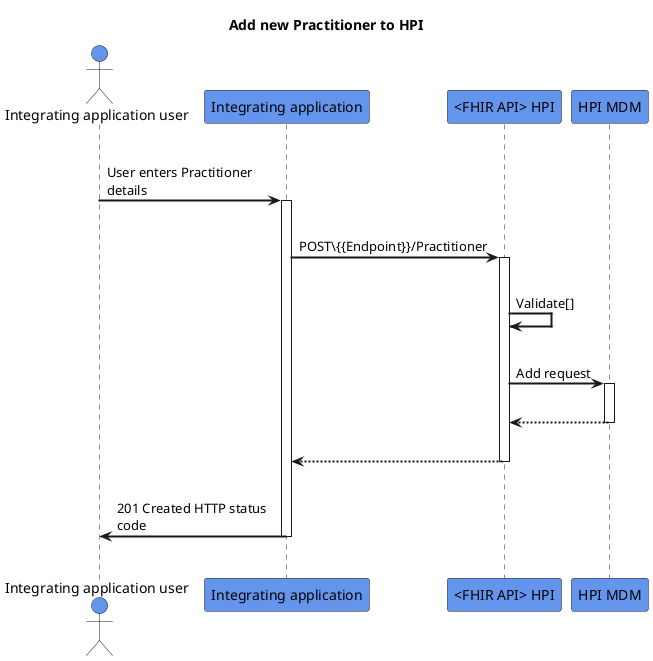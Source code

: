 @startuml
skinparam sequenceArrowThickness 2
skinparam roundcorner 5
skinparam maxmessagesize 180
skinparam sequenceParticipant bold
title Add new Practitioner to HPI
actor "Integrating application user" as User #CornflowerBlue
participant "Integrating application" as A #CornflowerBlue
participant "<FHIR API> HPI" as B #CornflowerBlue
participant "HPI MDM" as C #CornflowerBlue
|||
User -> A: User enters Practitioner details
activate A
|||
A -> B: POST\{{Endpoint}}/Practitioner
activate B
|||
B -> B: Validate[]
|||
B -> C: Add request
activate C
|||
C -[dashed]-> B:  
deactivate C
|||
B -[dashed]-> A:
deactivate B
|||
A -> User: 201 Created HTTP status code
deactivate A
|||
@enduml
